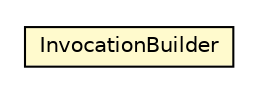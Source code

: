 #!/usr/local/bin/dot
#
# Class diagram 
# Generated by UMLGraph version 5.1 (http://www.umlgraph.org/)
#

digraph G {
	edge [fontname="Helvetica",fontsize=10,labelfontname="Helvetica",labelfontsize=10];
	node [fontname="Helvetica",fontsize=10,shape=plaintext];
	nodesep=0.25;
	ranksep=0.5;
	// org.androidtransfuse.gen.InvocationBuilder
	c65593 [label=<<table title="org.androidtransfuse.gen.InvocationBuilder" border="0" cellborder="1" cellspacing="0" cellpadding="2" port="p" bgcolor="lemonChiffon" href="./InvocationBuilder.html">
		<tr><td><table border="0" cellspacing="0" cellpadding="1">
<tr><td align="center" balign="center"> InvocationBuilder </td></tr>
		</table></td></tr>
		</table>>, fontname="Helvetica", fontcolor="black", fontsize=10.0];
}

